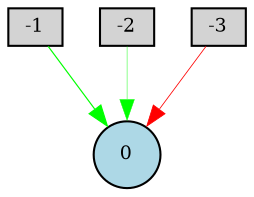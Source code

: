 digraph {
	node [fontsize=9 height=0.2 shape=circle width=0.2]
	-1 [fillcolor=lightgray shape=box style=filled]
	-2 [fillcolor=lightgray shape=box style=filled]
	-3 [fillcolor=lightgray shape=box style=filled]
	0 [fillcolor=lightblue style=filled]
	-1 -> 0 [color=green penwidth=0.5657401661061722 style=solid]
	-2 -> 0 [color=green penwidth=0.21411091405508664 style=solid]
	-3 -> 0 [color=red penwidth=0.38998116087753654 style=solid]
}
